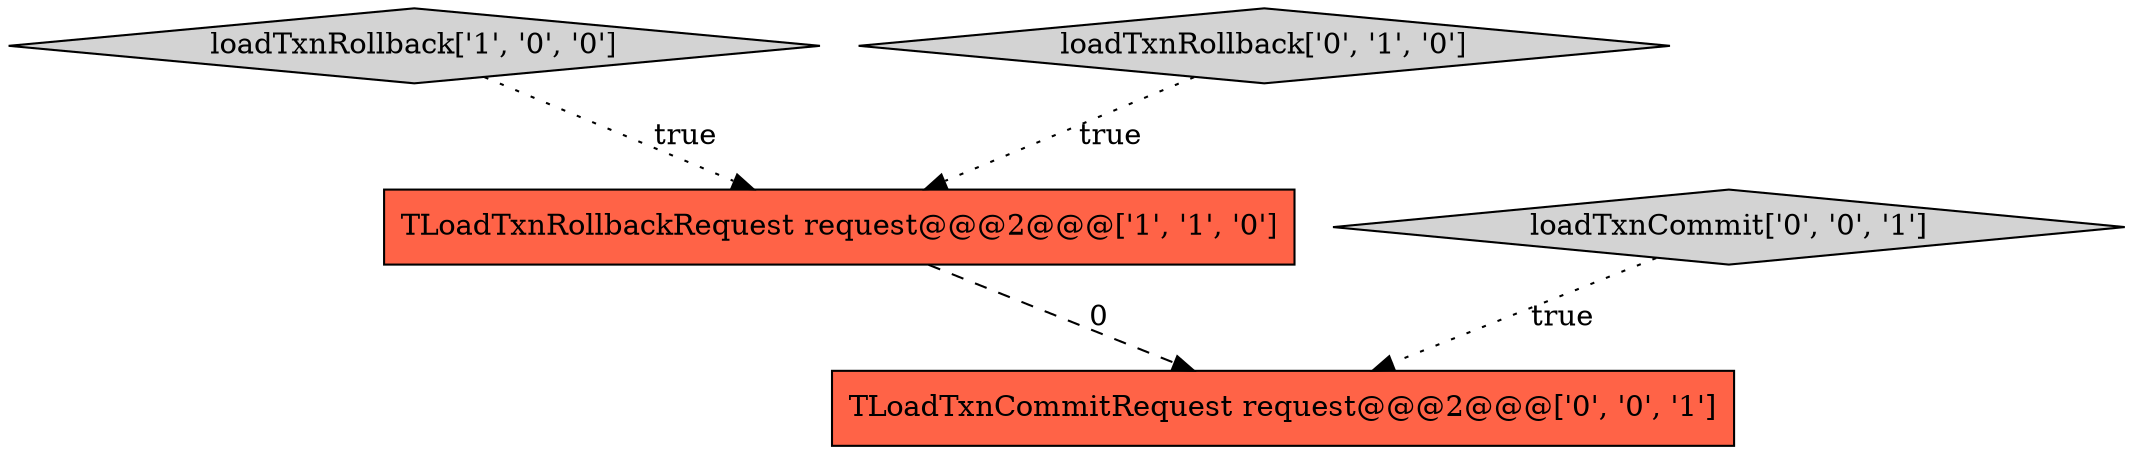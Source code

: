 digraph {
0 [style = filled, label = "loadTxnRollback['1', '0', '0']", fillcolor = lightgray, shape = diamond image = "AAA0AAABBB1BBB"];
1 [style = filled, label = "TLoadTxnRollbackRequest request@@@2@@@['1', '1', '0']", fillcolor = tomato, shape = box image = "AAA0AAABBB1BBB"];
2 [style = filled, label = "loadTxnRollback['0', '1', '0']", fillcolor = lightgray, shape = diamond image = "AAA0AAABBB2BBB"];
3 [style = filled, label = "loadTxnCommit['0', '0', '1']", fillcolor = lightgray, shape = diamond image = "AAA0AAABBB3BBB"];
4 [style = filled, label = "TLoadTxnCommitRequest request@@@2@@@['0', '0', '1']", fillcolor = tomato, shape = box image = "AAA0AAABBB3BBB"];
2->1 [style = dotted, label="true"];
0->1 [style = dotted, label="true"];
3->4 [style = dotted, label="true"];
1->4 [style = dashed, label="0"];
}
